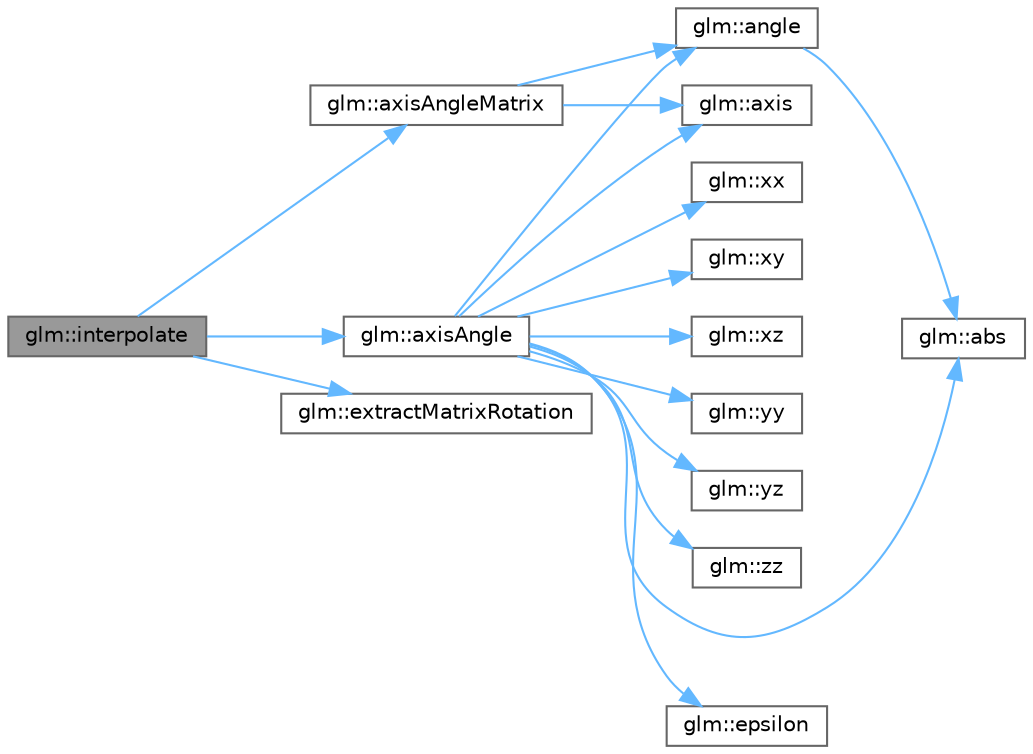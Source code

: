 digraph "glm::interpolate"
{
 // LATEX_PDF_SIZE
  bgcolor="transparent";
  edge [fontname=Helvetica,fontsize=10,labelfontname=Helvetica,labelfontsize=10];
  node [fontname=Helvetica,fontsize=10,shape=box,height=0.2,width=0.4];
  rankdir="LR";
  Node1 [id="Node000001",label="glm::interpolate",height=0.2,width=0.4,color="gray40", fillcolor="grey60", style="filled", fontcolor="black",tooltip=" "];
  Node1 -> Node2 [id="edge17_Node000001_Node000002",color="steelblue1",style="solid",tooltip=" "];
  Node2 [id="Node000002",label="glm::axisAngle",height=0.2,width=0.4,color="grey40", fillcolor="white", style="filled",URL="$group__gtx__matrix__interpolation.html#gafefe32ce5a90a135287ba34fac3623bc",tooltip=" "];
  Node2 -> Node3 [id="edge18_Node000002_Node000003",color="steelblue1",style="solid",tooltip=" "];
  Node3 [id="Node000003",label="glm::abs",height=0.2,width=0.4,color="grey40", fillcolor="white", style="filled",URL="$group__core__func__common.html#ga439e60a72eadecfeda2df5449c613a64",tooltip=" "];
  Node2 -> Node4 [id="edge19_Node000002_Node000004",color="steelblue1",style="solid",tooltip=" "];
  Node4 [id="Node000004",label="glm::angle",height=0.2,width=0.4,color="grey40", fillcolor="white", style="filled",URL="$group__ext__quaternion__trigonometric.html#ga8aa248b31d5ade470c87304df5eb7bd8",tooltip=" "];
  Node4 -> Node3 [id="edge20_Node000004_Node000003",color="steelblue1",style="solid",tooltip=" "];
  Node2 -> Node5 [id="edge21_Node000002_Node000005",color="steelblue1",style="solid",tooltip=" "];
  Node5 [id="Node000005",label="glm::axis",height=0.2,width=0.4,color="grey40", fillcolor="white", style="filled",URL="$group__ext__quaternion__trigonometric.html#gac2b65b953ea72827e172fc39035964a7",tooltip=" "];
  Node2 -> Node6 [id="edge22_Node000002_Node000006",color="steelblue1",style="solid",tooltip=" "];
  Node6 [id="Node000006",label="glm::epsilon",height=0.2,width=0.4,color="grey40", fillcolor="white", style="filled",URL="$group__ext__scalar__constants.html#ga2a1e57fc5592b69cfae84174cbfc9429",tooltip="Return the epsilon constant for floating point types."];
  Node2 -> Node7 [id="edge23_Node000002_Node000007",color="steelblue1",style="solid",tooltip=" "];
  Node7 [id="Node000007",label="glm::xx",height=0.2,width=0.4,color="grey40", fillcolor="white", style="filled",URL="$namespaceglm.html#acdf40cc185659932dfa4d7c9cb0f1771",tooltip=" "];
  Node2 -> Node8 [id="edge24_Node000002_Node000008",color="steelblue1",style="solid",tooltip=" "];
  Node8 [id="Node000008",label="glm::xy",height=0.2,width=0.4,color="grey40", fillcolor="white", style="filled",URL="$namespaceglm.html#acfee7e59647bbac17e33f8e751707991",tooltip=" "];
  Node2 -> Node9 [id="edge25_Node000002_Node000009",color="steelblue1",style="solid",tooltip=" "];
  Node9 [id="Node000009",label="glm::xz",height=0.2,width=0.4,color="grey40", fillcolor="white", style="filled",URL="$namespaceglm.html#a58e9a55d85498fb6a51f5f8b9df335bf",tooltip=" "];
  Node2 -> Node10 [id="edge26_Node000002_Node000010",color="steelblue1",style="solid",tooltip=" "];
  Node10 [id="Node000010",label="glm::yy",height=0.2,width=0.4,color="grey40", fillcolor="white", style="filled",URL="$namespaceglm.html#a055d351d6ac0244db35245ad1228e8d3",tooltip=" "];
  Node2 -> Node11 [id="edge27_Node000002_Node000011",color="steelblue1",style="solid",tooltip=" "];
  Node11 [id="Node000011",label="glm::yz",height=0.2,width=0.4,color="grey40", fillcolor="white", style="filled",URL="$namespaceglm.html#a3ed5786520af0087ae8dbc548eff5cfa",tooltip=" "];
  Node2 -> Node12 [id="edge28_Node000002_Node000012",color="steelblue1",style="solid",tooltip=" "];
  Node12 [id="Node000012",label="glm::zz",height=0.2,width=0.4,color="grey40", fillcolor="white", style="filled",URL="$namespaceglm.html#a33b9359aa14a02749585db050946d04a",tooltip=" "];
  Node1 -> Node13 [id="edge29_Node000001_Node000013",color="steelblue1",style="solid",tooltip=" "];
  Node13 [id="Node000013",label="glm::axisAngleMatrix",height=0.2,width=0.4,color="grey40", fillcolor="white", style="filled",URL="$group__gtx__matrix__interpolation.html#ga32e12a4b569ab8742ca2eb37969a8701",tooltip=" "];
  Node13 -> Node4 [id="edge30_Node000013_Node000004",color="steelblue1",style="solid",tooltip=" "];
  Node13 -> Node5 [id="edge31_Node000013_Node000005",color="steelblue1",style="solid",tooltip=" "];
  Node1 -> Node14 [id="edge32_Node000001_Node000014",color="steelblue1",style="solid",tooltip=" "];
  Node14 [id="Node000014",label="glm::extractMatrixRotation",height=0.2,width=0.4,color="grey40", fillcolor="white", style="filled",URL="$group__gtx__matrix__interpolation.html#ga805f6d5601e84d4dfe5405a9f33e46c1",tooltip=" "];
}
